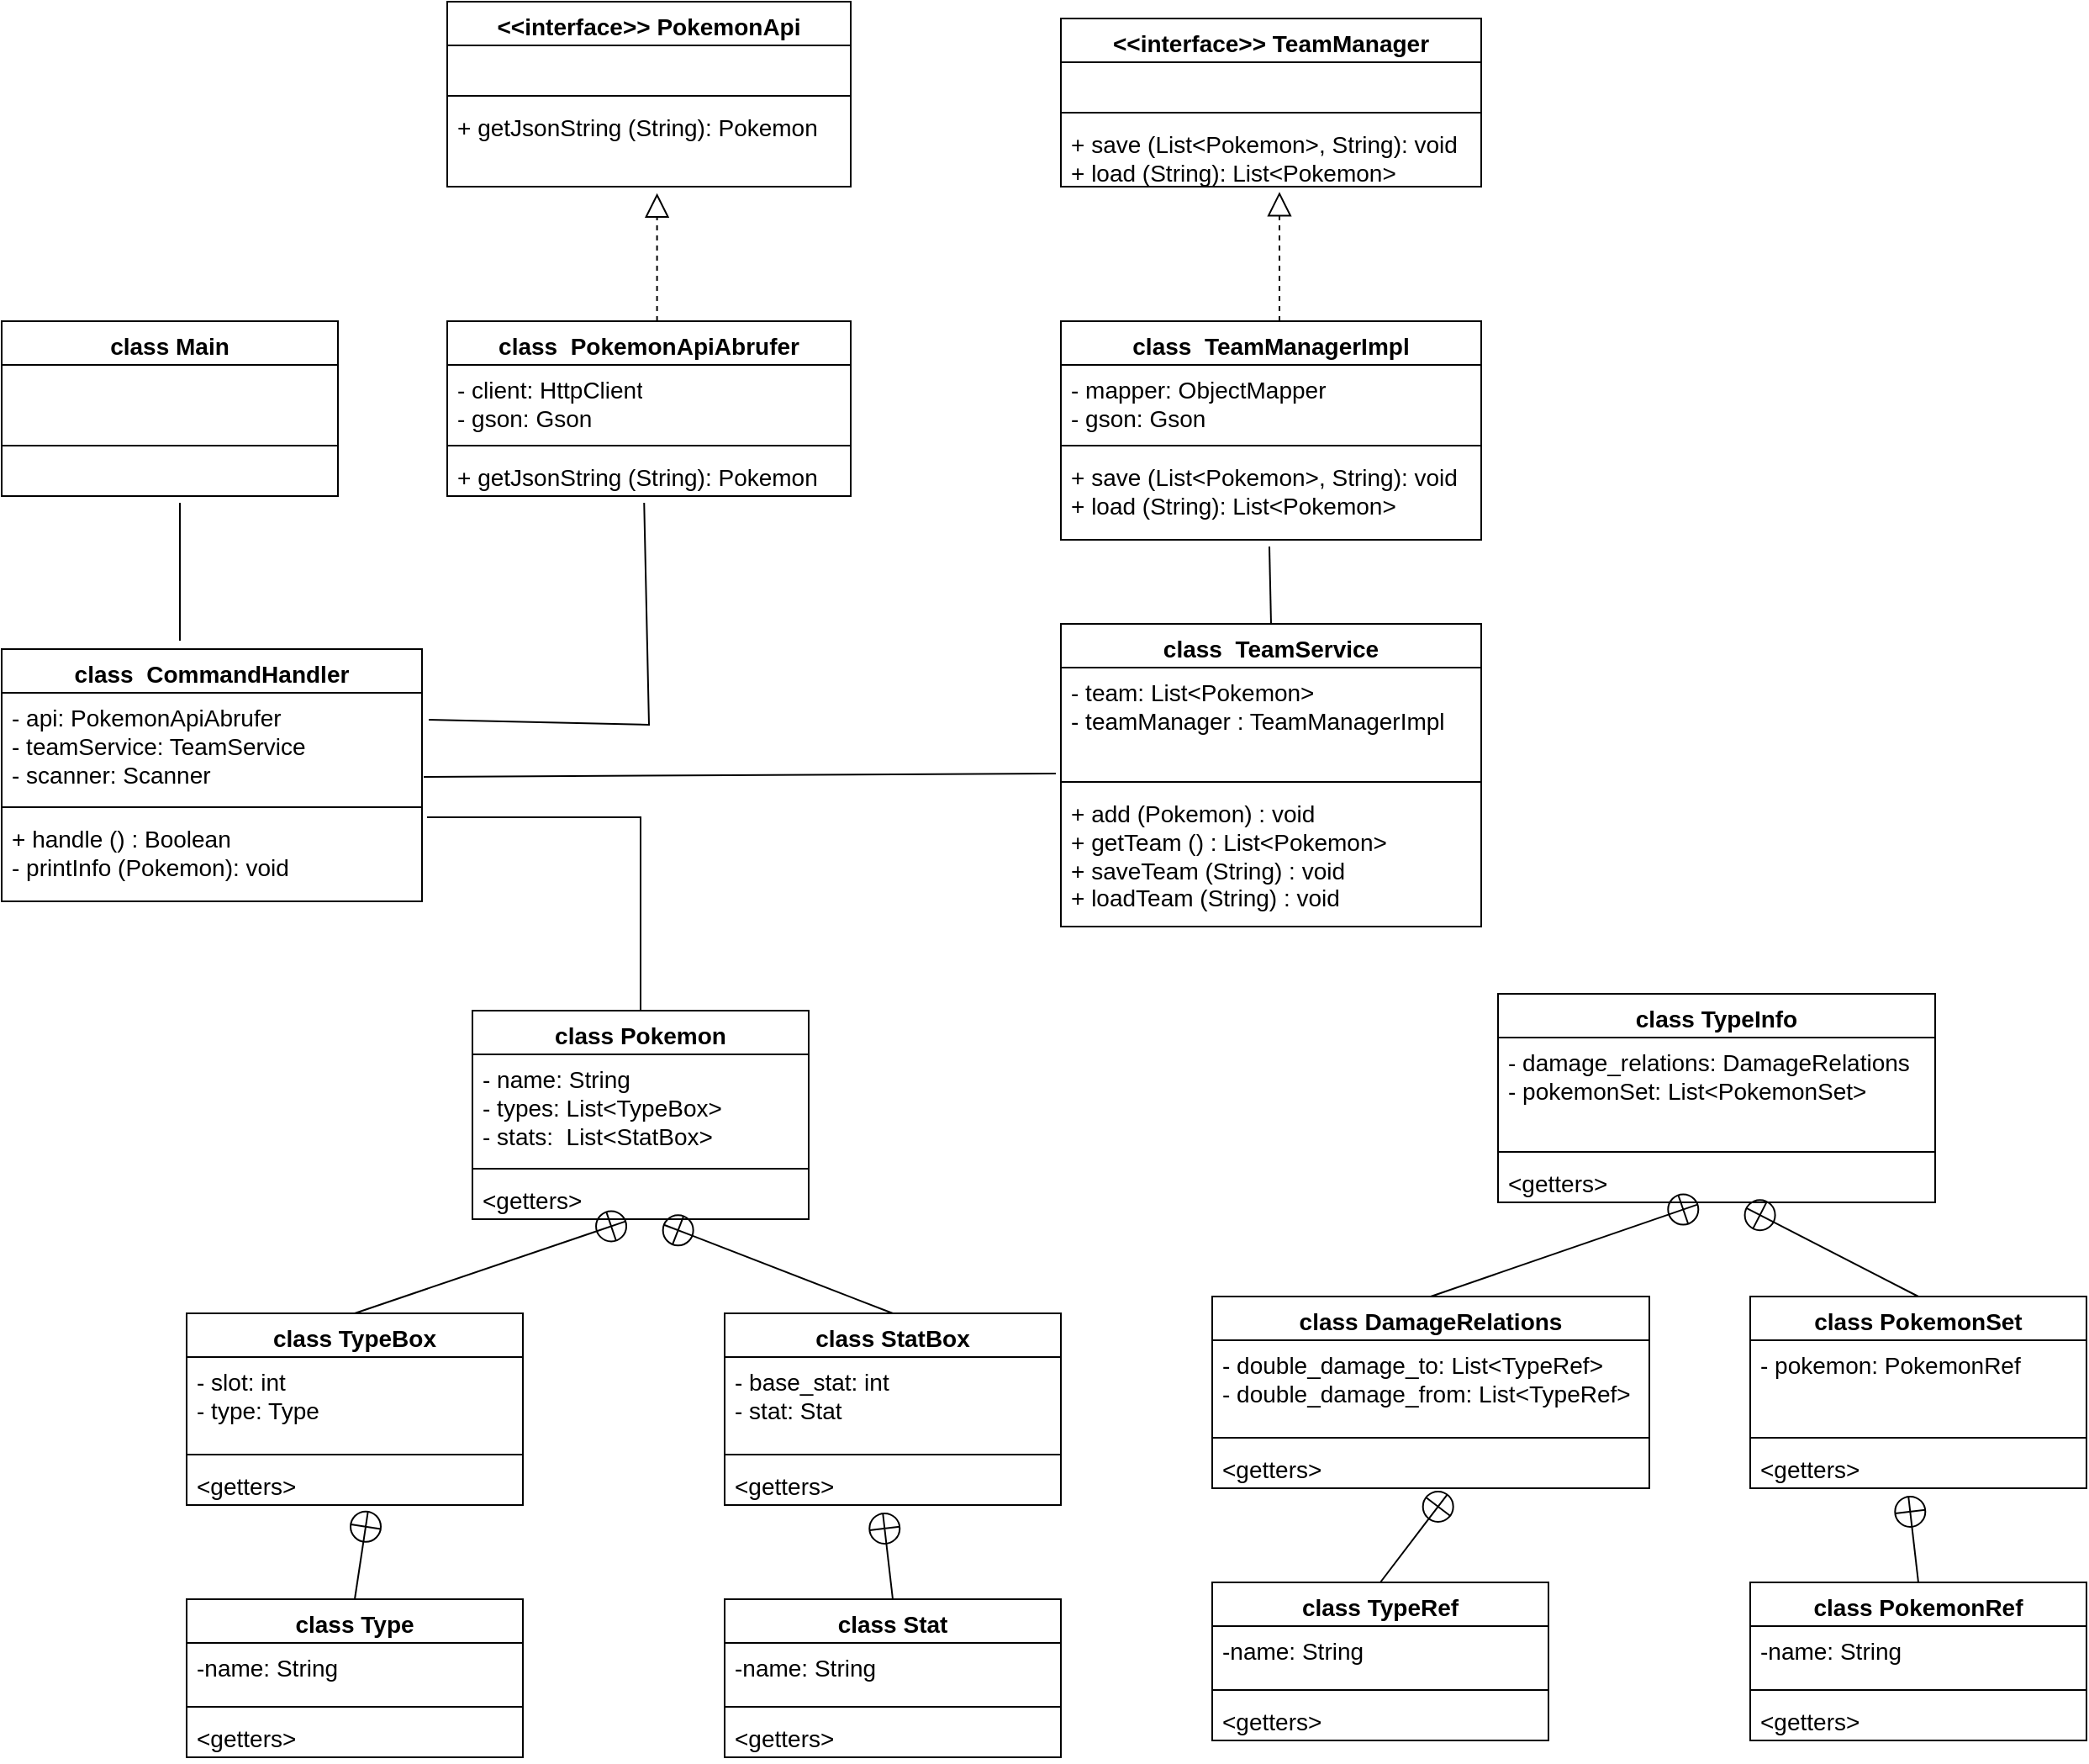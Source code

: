 <mxfile version="27.0.6">
  <diagram name="Seite-1" id="JBDNN14yZHlDi9cgjCYG">
    <mxGraphModel dx="1426" dy="863" grid="1" gridSize="10" guides="1" tooltips="1" connect="1" arrows="1" fold="1" page="1" pageScale="1" pageWidth="1169" pageHeight="827" math="0" shadow="0">
      <root>
        <mxCell id="0" />
        <mxCell id="1" parent="0" />
        <mxCell id="DUQQMZTj3ee7KA1zqvh8-1" value="class&amp;nbsp; PokemonApiAbrufer" style="swimlane;fontStyle=1;align=center;verticalAlign=top;childLayout=stackLayout;horizontal=1;startSize=26;horizontalStack=0;resizeParent=1;resizeParentMax=0;resizeLast=0;collapsible=1;marginBottom=0;whiteSpace=wrap;html=1;fontSize=14;" parent="1" vertex="1">
          <mxGeometry x="285" y="210" width="240" height="104" as="geometry" />
        </mxCell>
        <mxCell id="DUQQMZTj3ee7KA1zqvh8-2" value="- client: HttpClient&lt;div&gt;- gson: Gson&lt;/div&gt;" style="text;strokeColor=none;fillColor=none;align=left;verticalAlign=top;spacingLeft=4;spacingRight=4;overflow=hidden;rotatable=0;points=[[0,0.5],[1,0.5]];portConstraint=eastwest;whiteSpace=wrap;html=1;fontSize=14;" parent="DUQQMZTj3ee7KA1zqvh8-1" vertex="1">
          <mxGeometry y="26" width="240" height="44" as="geometry" />
        </mxCell>
        <mxCell id="DUQQMZTj3ee7KA1zqvh8-3" value="" style="line;strokeWidth=1;fillColor=none;align=left;verticalAlign=middle;spacingTop=-1;spacingLeft=3;spacingRight=3;rotatable=0;labelPosition=right;points=[];portConstraint=eastwest;strokeColor=inherit;fontSize=14;" parent="DUQQMZTj3ee7KA1zqvh8-1" vertex="1">
          <mxGeometry y="70" width="240" height="8" as="geometry" />
        </mxCell>
        <mxCell id="DUQQMZTj3ee7KA1zqvh8-4" value="+ getJsonString (String): Pokemon" style="text;strokeColor=none;fillColor=none;align=left;verticalAlign=top;spacingLeft=4;spacingRight=4;overflow=hidden;rotatable=0;points=[[0,0.5],[1,0.5]];portConstraint=eastwest;whiteSpace=wrap;html=1;fontSize=14;" parent="DUQQMZTj3ee7KA1zqvh8-1" vertex="1">
          <mxGeometry y="78" width="240" height="26" as="geometry" />
        </mxCell>
        <mxCell id="DUQQMZTj3ee7KA1zqvh8-11" value="&amp;lt;&amp;lt;interface&amp;gt;&amp;gt;&amp;nbsp;&lt;span style=&quot;color: light-dark(rgb(0, 0, 0), rgb(255, 255, 255)); background-color: transparent;&quot;&gt;PokemonApi&lt;/span&gt;" style="swimlane;fontStyle=1;align=center;verticalAlign=top;childLayout=stackLayout;horizontal=1;startSize=26;horizontalStack=0;resizeParent=1;resizeParentMax=0;resizeLast=0;collapsible=1;marginBottom=0;whiteSpace=wrap;html=1;fontSize=14;" parent="1" vertex="1">
          <mxGeometry x="285" y="20" width="240" height="110" as="geometry" />
        </mxCell>
        <mxCell id="DUQQMZTj3ee7KA1zqvh8-12" value="&amp;nbsp;" style="text;strokeColor=none;fillColor=none;align=left;verticalAlign=top;spacingLeft=4;spacingRight=4;overflow=hidden;rotatable=0;points=[[0,0.5],[1,0.5]];portConstraint=eastwest;whiteSpace=wrap;html=1;fontSize=14;" parent="DUQQMZTj3ee7KA1zqvh8-11" vertex="1">
          <mxGeometry y="26" width="240" height="26" as="geometry" />
        </mxCell>
        <mxCell id="DUQQMZTj3ee7KA1zqvh8-13" value="" style="line;strokeWidth=1;fillColor=none;align=left;verticalAlign=middle;spacingTop=-1;spacingLeft=3;spacingRight=3;rotatable=0;labelPosition=right;points=[];portConstraint=eastwest;strokeColor=inherit;fontSize=14;" parent="DUQQMZTj3ee7KA1zqvh8-11" vertex="1">
          <mxGeometry y="52" width="240" height="8" as="geometry" />
        </mxCell>
        <mxCell id="DUQQMZTj3ee7KA1zqvh8-14" value="+ getJsonString (String): Pokemon" style="text;strokeColor=none;fillColor=none;align=left;verticalAlign=top;spacingLeft=4;spacingRight=4;overflow=hidden;rotatable=0;points=[[0,0.5],[1,0.5]];portConstraint=eastwest;whiteSpace=wrap;html=1;fontSize=14;" parent="DUQQMZTj3ee7KA1zqvh8-11" vertex="1">
          <mxGeometry y="60" width="240" height="50" as="geometry" />
        </mxCell>
        <mxCell id="DUQQMZTj3ee7KA1zqvh8-15" value="" style="endArrow=block;dashed=1;endFill=0;endSize=12;html=1;rounded=0;entryX=0.52;entryY=1.077;entryDx=0;entryDy=0;entryPerimeter=0;exitX=0.52;exitY=0;exitDx=0;exitDy=0;exitPerimeter=0;fontSize=14;" parent="1" source="DUQQMZTj3ee7KA1zqvh8-1" target="DUQQMZTj3ee7KA1zqvh8-14" edge="1">
          <mxGeometry width="160" relative="1" as="geometry">
            <mxPoint x="395" y="160" as="sourcePoint" />
            <mxPoint x="555" y="160" as="targetPoint" />
          </mxGeometry>
        </mxCell>
        <mxCell id="DUQQMZTj3ee7KA1zqvh8-16" value="class Main" style="swimlane;fontStyle=1;align=center;verticalAlign=top;childLayout=stackLayout;horizontal=1;startSize=26;horizontalStack=0;resizeParent=1;resizeParentMax=0;resizeLast=0;collapsible=1;marginBottom=0;whiteSpace=wrap;html=1;fontSize=14;" parent="1" vertex="1">
          <mxGeometry x="20" y="210" width="200" height="104" as="geometry" />
        </mxCell>
        <mxCell id="DUQQMZTj3ee7KA1zqvh8-17" value="&amp;nbsp;" style="text;strokeColor=none;fillColor=none;align=left;verticalAlign=top;spacingLeft=4;spacingRight=4;overflow=hidden;rotatable=0;points=[[0,0.5],[1,0.5]];portConstraint=eastwest;whiteSpace=wrap;html=1;fontSize=14;" parent="DUQQMZTj3ee7KA1zqvh8-16" vertex="1">
          <mxGeometry y="26" width="200" height="44" as="geometry" />
        </mxCell>
        <mxCell id="DUQQMZTj3ee7KA1zqvh8-18" value="" style="line;strokeWidth=1;fillColor=none;align=left;verticalAlign=middle;spacingTop=-1;spacingLeft=3;spacingRight=3;rotatable=0;labelPosition=right;points=[];portConstraint=eastwest;strokeColor=inherit;fontSize=14;" parent="DUQQMZTj3ee7KA1zqvh8-16" vertex="1">
          <mxGeometry y="70" width="200" height="8" as="geometry" />
        </mxCell>
        <mxCell id="DUQQMZTj3ee7KA1zqvh8-19" value="&amp;nbsp;" style="text;strokeColor=none;fillColor=none;align=left;verticalAlign=top;spacingLeft=4;spacingRight=4;overflow=hidden;rotatable=0;points=[[0,0.5],[1,0.5]];portConstraint=eastwest;whiteSpace=wrap;html=1;fontSize=14;" parent="DUQQMZTj3ee7KA1zqvh8-16" vertex="1">
          <mxGeometry y="78" width="200" height="26" as="geometry" />
        </mxCell>
        <mxCell id="DUQQMZTj3ee7KA1zqvh8-20" value="class&amp;nbsp; TeamManagerImpl" style="swimlane;fontStyle=1;align=center;verticalAlign=top;childLayout=stackLayout;horizontal=1;startSize=26;horizontalStack=0;resizeParent=1;resizeParentMax=0;resizeLast=0;collapsible=1;marginBottom=0;whiteSpace=wrap;html=1;fontSize=14;" parent="1" vertex="1">
          <mxGeometry x="650" y="210" width="250" height="130" as="geometry" />
        </mxCell>
        <mxCell id="DUQQMZTj3ee7KA1zqvh8-21" value="- mapper: ObjectMapper&lt;div&gt;- gson: Gson&lt;/div&gt;" style="text;strokeColor=none;fillColor=none;align=left;verticalAlign=top;spacingLeft=4;spacingRight=4;overflow=hidden;rotatable=0;points=[[0,0.5],[1,0.5]];portConstraint=eastwest;whiteSpace=wrap;html=1;fontSize=14;" parent="DUQQMZTj3ee7KA1zqvh8-20" vertex="1">
          <mxGeometry y="26" width="250" height="44" as="geometry" />
        </mxCell>
        <mxCell id="DUQQMZTj3ee7KA1zqvh8-22" value="" style="line;strokeWidth=1;fillColor=none;align=left;verticalAlign=middle;spacingTop=-1;spacingLeft=3;spacingRight=3;rotatable=0;labelPosition=right;points=[];portConstraint=eastwest;strokeColor=inherit;fontSize=14;" parent="DUQQMZTj3ee7KA1zqvh8-20" vertex="1">
          <mxGeometry y="70" width="250" height="8" as="geometry" />
        </mxCell>
        <mxCell id="DUQQMZTj3ee7KA1zqvh8-23" value="+ save (List&amp;lt;Pokemon&amp;gt;, String): void&lt;div&gt;+ load (String): List&amp;lt;Pokemon&amp;gt;&lt;/div&gt;" style="text;strokeColor=none;fillColor=none;align=left;verticalAlign=top;spacingLeft=4;spacingRight=4;overflow=hidden;rotatable=0;points=[[0,0.5],[1,0.5]];portConstraint=eastwest;whiteSpace=wrap;html=1;fontSize=14;" parent="DUQQMZTj3ee7KA1zqvh8-20" vertex="1">
          <mxGeometry y="78" width="250" height="52" as="geometry" />
        </mxCell>
        <mxCell id="DUQQMZTj3ee7KA1zqvh8-24" value="&amp;lt;&amp;lt;interface&amp;gt;&amp;gt;&amp;nbsp;&lt;span style=&quot;color: light-dark(rgb(0, 0, 0), rgb(255, 255, 255)); background-color: transparent;&quot;&gt;TeamManager&lt;/span&gt;" style="swimlane;fontStyle=1;align=center;verticalAlign=top;childLayout=stackLayout;horizontal=1;startSize=26;horizontalStack=0;resizeParent=1;resizeParentMax=0;resizeLast=0;collapsible=1;marginBottom=0;whiteSpace=wrap;html=1;fontSize=14;" parent="1" vertex="1">
          <mxGeometry x="650" y="30" width="250" height="100" as="geometry" />
        </mxCell>
        <mxCell id="DUQQMZTj3ee7KA1zqvh8-25" value="&amp;nbsp;" style="text;strokeColor=none;fillColor=none;align=left;verticalAlign=top;spacingLeft=4;spacingRight=4;overflow=hidden;rotatable=0;points=[[0,0.5],[1,0.5]];portConstraint=eastwest;whiteSpace=wrap;html=1;fontSize=14;" parent="DUQQMZTj3ee7KA1zqvh8-24" vertex="1">
          <mxGeometry y="26" width="250" height="26" as="geometry" />
        </mxCell>
        <mxCell id="DUQQMZTj3ee7KA1zqvh8-26" value="" style="line;strokeWidth=1;fillColor=none;align=left;verticalAlign=middle;spacingTop=-1;spacingLeft=3;spacingRight=3;rotatable=0;labelPosition=right;points=[];portConstraint=eastwest;strokeColor=inherit;fontSize=14;" parent="DUQQMZTj3ee7KA1zqvh8-24" vertex="1">
          <mxGeometry y="52" width="250" height="8" as="geometry" />
        </mxCell>
        <mxCell id="DUQQMZTj3ee7KA1zqvh8-27" value="+ save (List&amp;lt;Pokemon&amp;gt;, String): void&lt;div&gt;+ load (String): List&amp;lt;Pokemon&amp;gt;&lt;/div&gt;" style="text;strokeColor=none;fillColor=none;align=left;verticalAlign=top;spacingLeft=4;spacingRight=4;overflow=hidden;rotatable=0;points=[[0,0.5],[1,0.5]];portConstraint=eastwest;whiteSpace=wrap;html=1;fontSize=14;" parent="DUQQMZTj3ee7KA1zqvh8-24" vertex="1">
          <mxGeometry y="60" width="250" height="40" as="geometry" />
        </mxCell>
        <mxCell id="DUQQMZTj3ee7KA1zqvh8-28" value="" style="endArrow=block;dashed=1;endFill=0;endSize=12;html=1;rounded=0;entryX=0.52;entryY=1.077;entryDx=0;entryDy=0;entryPerimeter=0;exitX=0.52;exitY=0;exitDx=0;exitDy=0;exitPerimeter=0;fontSize=14;" parent="1" source="DUQQMZTj3ee7KA1zqvh8-20" target="DUQQMZTj3ee7KA1zqvh8-27" edge="1">
          <mxGeometry width="160" relative="1" as="geometry">
            <mxPoint x="760" y="210" as="sourcePoint" />
            <mxPoint x="920" y="210" as="targetPoint" />
          </mxGeometry>
        </mxCell>
        <mxCell id="DUQQMZTj3ee7KA1zqvh8-29" value="class Pokemon" style="swimlane;fontStyle=1;align=center;verticalAlign=top;childLayout=stackLayout;horizontal=1;startSize=26;horizontalStack=0;resizeParent=1;resizeParentMax=0;resizeLast=0;collapsible=1;marginBottom=0;whiteSpace=wrap;html=1;fontSize=14;" parent="1" vertex="1">
          <mxGeometry x="300" y="620" width="200" height="124" as="geometry" />
        </mxCell>
        <mxCell id="DUQQMZTj3ee7KA1zqvh8-30" value="- name: String&lt;div&gt;- types: List&amp;lt;TypeBox&amp;gt;&lt;/div&gt;&lt;div&gt;- stats:&amp;nbsp; List&amp;lt;StatBox&amp;gt;&lt;/div&gt;" style="text;strokeColor=none;fillColor=none;align=left;verticalAlign=top;spacingLeft=4;spacingRight=4;overflow=hidden;rotatable=0;points=[[0,0.5],[1,0.5]];portConstraint=eastwest;whiteSpace=wrap;html=1;fontSize=14;" parent="DUQQMZTj3ee7KA1zqvh8-29" vertex="1">
          <mxGeometry y="26" width="200" height="64" as="geometry" />
        </mxCell>
        <mxCell id="DUQQMZTj3ee7KA1zqvh8-31" value="" style="line;strokeWidth=1;fillColor=none;align=left;verticalAlign=middle;spacingTop=-1;spacingLeft=3;spacingRight=3;rotatable=0;labelPosition=right;points=[];portConstraint=eastwest;strokeColor=inherit;fontSize=14;" parent="DUQQMZTj3ee7KA1zqvh8-29" vertex="1">
          <mxGeometry y="90" width="200" height="8" as="geometry" />
        </mxCell>
        <mxCell id="DUQQMZTj3ee7KA1zqvh8-32" value="&amp;lt;getters&amp;gt;" style="text;strokeColor=none;fillColor=none;align=left;verticalAlign=top;spacingLeft=4;spacingRight=4;overflow=hidden;rotatable=0;points=[[0,0.5],[1,0.5]];portConstraint=eastwest;whiteSpace=wrap;html=1;fontSize=14;" parent="DUQQMZTj3ee7KA1zqvh8-29" vertex="1">
          <mxGeometry y="98" width="200" height="26" as="geometry" />
        </mxCell>
        <mxCell id="DUQQMZTj3ee7KA1zqvh8-33" value="class TypeBox" style="swimlane;fontStyle=1;align=center;verticalAlign=top;childLayout=stackLayout;horizontal=1;startSize=26;horizontalStack=0;resizeParent=1;resizeParentMax=0;resizeLast=0;collapsible=1;marginBottom=0;whiteSpace=wrap;html=1;fontSize=14;" parent="1" vertex="1">
          <mxGeometry x="130" y="800" width="200" height="114" as="geometry" />
        </mxCell>
        <mxCell id="DUQQMZTj3ee7KA1zqvh8-34" value="- slot: int&lt;div&gt;&lt;div&gt;- type: Type&lt;/div&gt;&lt;div&gt;&lt;br&gt;&lt;/div&gt;&lt;/div&gt;" style="text;strokeColor=none;fillColor=none;align=left;verticalAlign=top;spacingLeft=4;spacingRight=4;overflow=hidden;rotatable=0;points=[[0,0.5],[1,0.5]];portConstraint=eastwest;whiteSpace=wrap;html=1;fontSize=14;" parent="DUQQMZTj3ee7KA1zqvh8-33" vertex="1">
          <mxGeometry y="26" width="200" height="54" as="geometry" />
        </mxCell>
        <mxCell id="DUQQMZTj3ee7KA1zqvh8-35" value="" style="line;strokeWidth=1;fillColor=none;align=left;verticalAlign=middle;spacingTop=-1;spacingLeft=3;spacingRight=3;rotatable=0;labelPosition=right;points=[];portConstraint=eastwest;strokeColor=inherit;fontSize=14;" parent="DUQQMZTj3ee7KA1zqvh8-33" vertex="1">
          <mxGeometry y="80" width="200" height="8" as="geometry" />
        </mxCell>
        <mxCell id="DUQQMZTj3ee7KA1zqvh8-36" value="&amp;lt;getters&amp;gt;" style="text;strokeColor=none;fillColor=none;align=left;verticalAlign=top;spacingLeft=4;spacingRight=4;overflow=hidden;rotatable=0;points=[[0,0.5],[1,0.5]];portConstraint=eastwest;whiteSpace=wrap;html=1;fontSize=14;" parent="DUQQMZTj3ee7KA1zqvh8-33" vertex="1">
          <mxGeometry y="88" width="200" height="26" as="geometry" />
        </mxCell>
        <mxCell id="DUQQMZTj3ee7KA1zqvh8-40" value="" style="endArrow=circlePlus;startArrow=none;endFill=0;startFill=0;endSize=8;html=1;labelBackgroundColor=none;rounded=0;exitX=0.5;exitY=0;exitDx=0;exitDy=0;entryX=0.46;entryY=1.038;entryDx=0;entryDy=0;entryPerimeter=0;" parent="1" source="DUQQMZTj3ee7KA1zqvh8-33" target="DUQQMZTj3ee7KA1zqvh8-32" edge="1">
          <mxGeometry width="160" relative="1" as="geometry">
            <mxPoint x="455" y="782" as="sourcePoint" />
            <mxPoint x="445" y="788" as="targetPoint" />
          </mxGeometry>
        </mxCell>
        <mxCell id="DUQQMZTj3ee7KA1zqvh8-41" value="class Type" style="swimlane;fontStyle=1;align=center;verticalAlign=top;childLayout=stackLayout;horizontal=1;startSize=26;horizontalStack=0;resizeParent=1;resizeParentMax=0;resizeLast=0;collapsible=1;marginBottom=0;whiteSpace=wrap;html=1;fontSize=14;" parent="1" vertex="1">
          <mxGeometry x="130" y="970" width="200" height="94" as="geometry" />
        </mxCell>
        <mxCell id="DUQQMZTj3ee7KA1zqvh8-42" value="&lt;div&gt;&lt;div&gt;-name: String&lt;/div&gt;&lt;/div&gt;" style="text;strokeColor=none;fillColor=none;align=left;verticalAlign=top;spacingLeft=4;spacingRight=4;overflow=hidden;rotatable=0;points=[[0,0.5],[1,0.5]];portConstraint=eastwest;whiteSpace=wrap;html=1;fontSize=14;" parent="DUQQMZTj3ee7KA1zqvh8-41" vertex="1">
          <mxGeometry y="26" width="200" height="34" as="geometry" />
        </mxCell>
        <mxCell id="DUQQMZTj3ee7KA1zqvh8-43" value="" style="line;strokeWidth=1;fillColor=none;align=left;verticalAlign=middle;spacingTop=-1;spacingLeft=3;spacingRight=3;rotatable=0;labelPosition=right;points=[];portConstraint=eastwest;strokeColor=inherit;fontSize=14;" parent="DUQQMZTj3ee7KA1zqvh8-41" vertex="1">
          <mxGeometry y="60" width="200" height="8" as="geometry" />
        </mxCell>
        <mxCell id="DUQQMZTj3ee7KA1zqvh8-44" value="&amp;lt;getters&amp;gt;" style="text;strokeColor=none;fillColor=none;align=left;verticalAlign=top;spacingLeft=4;spacingRight=4;overflow=hidden;rotatable=0;points=[[0,0.5],[1,0.5]];portConstraint=eastwest;whiteSpace=wrap;html=1;fontSize=14;" parent="DUQQMZTj3ee7KA1zqvh8-41" vertex="1">
          <mxGeometry y="68" width="200" height="26" as="geometry" />
        </mxCell>
        <mxCell id="DUQQMZTj3ee7KA1zqvh8-45" value="" style="endArrow=circlePlus;startArrow=none;endFill=0;startFill=0;endSize=8;html=1;labelBackgroundColor=none;rounded=0;exitX=0.5;exitY=0;exitDx=0;exitDy=0;entryX=0.54;entryY=1.115;entryDx=0;entryDy=0;entryPerimeter=0;" parent="1" source="DUQQMZTj3ee7KA1zqvh8-41" target="DUQQMZTj3ee7KA1zqvh8-36" edge="1">
          <mxGeometry width="160" relative="1" as="geometry">
            <mxPoint x="425" y="891" as="sourcePoint" />
            <mxPoint x="507" y="848" as="targetPoint" />
          </mxGeometry>
        </mxCell>
        <mxCell id="DUQQMZTj3ee7KA1zqvh8-46" value="class StatBox" style="swimlane;fontStyle=1;align=center;verticalAlign=top;childLayout=stackLayout;horizontal=1;startSize=26;horizontalStack=0;resizeParent=1;resizeParentMax=0;resizeLast=0;collapsible=1;marginBottom=0;whiteSpace=wrap;html=1;fontSize=14;" parent="1" vertex="1">
          <mxGeometry x="450" y="800" width="200" height="114" as="geometry" />
        </mxCell>
        <mxCell id="DUQQMZTj3ee7KA1zqvh8-47" value="- base_stat: int&lt;div&gt;&lt;div&gt;- stat: Stat&lt;/div&gt;&lt;div&gt;&lt;br&gt;&lt;/div&gt;&lt;/div&gt;" style="text;strokeColor=none;fillColor=none;align=left;verticalAlign=top;spacingLeft=4;spacingRight=4;overflow=hidden;rotatable=0;points=[[0,0.5],[1,0.5]];portConstraint=eastwest;whiteSpace=wrap;html=1;fontSize=14;" parent="DUQQMZTj3ee7KA1zqvh8-46" vertex="1">
          <mxGeometry y="26" width="200" height="54" as="geometry" />
        </mxCell>
        <mxCell id="DUQQMZTj3ee7KA1zqvh8-48" value="" style="line;strokeWidth=1;fillColor=none;align=left;verticalAlign=middle;spacingTop=-1;spacingLeft=3;spacingRight=3;rotatable=0;labelPosition=right;points=[];portConstraint=eastwest;strokeColor=inherit;fontSize=14;" parent="DUQQMZTj3ee7KA1zqvh8-46" vertex="1">
          <mxGeometry y="80" width="200" height="8" as="geometry" />
        </mxCell>
        <mxCell id="DUQQMZTj3ee7KA1zqvh8-49" value="&amp;lt;getters&amp;gt;" style="text;strokeColor=none;fillColor=none;align=left;verticalAlign=top;spacingLeft=4;spacingRight=4;overflow=hidden;rotatable=0;points=[[0,0.5],[1,0.5]];portConstraint=eastwest;whiteSpace=wrap;html=1;fontSize=14;" parent="DUQQMZTj3ee7KA1zqvh8-46" vertex="1">
          <mxGeometry y="88" width="200" height="26" as="geometry" />
        </mxCell>
        <mxCell id="DUQQMZTj3ee7KA1zqvh8-50" value="class Stat" style="swimlane;fontStyle=1;align=center;verticalAlign=top;childLayout=stackLayout;horizontal=1;startSize=26;horizontalStack=0;resizeParent=1;resizeParentMax=0;resizeLast=0;collapsible=1;marginBottom=0;whiteSpace=wrap;html=1;fontSize=14;" parent="1" vertex="1">
          <mxGeometry x="450" y="970" width="200" height="94" as="geometry" />
        </mxCell>
        <mxCell id="DUQQMZTj3ee7KA1zqvh8-51" value="&lt;div&gt;&lt;div&gt;-name: String&lt;/div&gt;&lt;/div&gt;" style="text;strokeColor=none;fillColor=none;align=left;verticalAlign=top;spacingLeft=4;spacingRight=4;overflow=hidden;rotatable=0;points=[[0,0.5],[1,0.5]];portConstraint=eastwest;whiteSpace=wrap;html=1;fontSize=14;" parent="DUQQMZTj3ee7KA1zqvh8-50" vertex="1">
          <mxGeometry y="26" width="200" height="34" as="geometry" />
        </mxCell>
        <mxCell id="DUQQMZTj3ee7KA1zqvh8-52" value="" style="line;strokeWidth=1;fillColor=none;align=left;verticalAlign=middle;spacingTop=-1;spacingLeft=3;spacingRight=3;rotatable=0;labelPosition=right;points=[];portConstraint=eastwest;strokeColor=inherit;fontSize=14;" parent="DUQQMZTj3ee7KA1zqvh8-50" vertex="1">
          <mxGeometry y="60" width="200" height="8" as="geometry" />
        </mxCell>
        <mxCell id="DUQQMZTj3ee7KA1zqvh8-53" value="&amp;lt;getters&amp;gt;" style="text;strokeColor=none;fillColor=none;align=left;verticalAlign=top;spacingLeft=4;spacingRight=4;overflow=hidden;rotatable=0;points=[[0,0.5],[1,0.5]];portConstraint=eastwest;whiteSpace=wrap;html=1;fontSize=14;" parent="DUQQMZTj3ee7KA1zqvh8-50" vertex="1">
          <mxGeometry y="68" width="200" height="26" as="geometry" />
        </mxCell>
        <mxCell id="DUQQMZTj3ee7KA1zqvh8-54" value="" style="endArrow=circlePlus;startArrow=none;endFill=0;startFill=0;endSize=8;html=1;labelBackgroundColor=none;rounded=0;exitX=0.5;exitY=0;exitDx=0;exitDy=0;entryX=0.47;entryY=1.154;entryDx=0;entryDy=0;entryPerimeter=0;" parent="1" source="DUQQMZTj3ee7KA1zqvh8-50" target="DUQQMZTj3ee7KA1zqvh8-49" edge="1">
          <mxGeometry width="160" relative="1" as="geometry">
            <mxPoint x="725" y="891" as="sourcePoint" />
            <mxPoint x="807" y="848" as="targetPoint" />
          </mxGeometry>
        </mxCell>
        <mxCell id="DUQQMZTj3ee7KA1zqvh8-55" value="" style="endArrow=circlePlus;startArrow=none;endFill=0;startFill=0;endSize=8;html=1;labelBackgroundColor=none;rounded=0;entryX=0.565;entryY=1.115;entryDx=0;entryDy=0;entryPerimeter=0;exitX=0.5;exitY=0;exitDx=0;exitDy=0;" parent="1" source="DUQQMZTj3ee7KA1zqvh8-46" target="DUQQMZTj3ee7KA1zqvh8-32" edge="1">
          <mxGeometry width="160" relative="1" as="geometry">
            <mxPoint x="485" y="808" as="sourcePoint" />
            <mxPoint x="577" y="758" as="targetPoint" />
          </mxGeometry>
        </mxCell>
        <mxCell id="DUQQMZTj3ee7KA1zqvh8-56" value="class&amp;nbsp; CommandHandler" style="swimlane;fontStyle=1;align=center;verticalAlign=top;childLayout=stackLayout;horizontal=1;startSize=26;horizontalStack=0;resizeParent=1;resizeParentMax=0;resizeLast=0;collapsible=1;marginBottom=0;whiteSpace=wrap;html=1;fontSize=14;" parent="1" vertex="1">
          <mxGeometry x="20" y="405" width="250" height="150" as="geometry" />
        </mxCell>
        <mxCell id="DUQQMZTj3ee7KA1zqvh8-57" value="- api: PokemonApiAbrufer&lt;div&gt;- teamService: TeamService&lt;/div&gt;&lt;div&gt;- scanner: Scanner&lt;/div&gt;" style="text;strokeColor=none;fillColor=none;align=left;verticalAlign=top;spacingLeft=4;spacingRight=4;overflow=hidden;rotatable=0;points=[[0,0.5],[1,0.5]];portConstraint=eastwest;whiteSpace=wrap;html=1;fontSize=14;" parent="DUQQMZTj3ee7KA1zqvh8-56" vertex="1">
          <mxGeometry y="26" width="250" height="64" as="geometry" />
        </mxCell>
        <mxCell id="DUQQMZTj3ee7KA1zqvh8-58" value="" style="line;strokeWidth=1;fillColor=none;align=left;verticalAlign=middle;spacingTop=-1;spacingLeft=3;spacingRight=3;rotatable=0;labelPosition=right;points=[];portConstraint=eastwest;strokeColor=inherit;fontSize=14;" parent="DUQQMZTj3ee7KA1zqvh8-56" vertex="1">
          <mxGeometry y="90" width="250" height="8" as="geometry" />
        </mxCell>
        <mxCell id="DUQQMZTj3ee7KA1zqvh8-59" value="+ handle () : Boolean&lt;div&gt;- printInfo (Pokemon): void&lt;/div&gt;" style="text;strokeColor=none;fillColor=none;align=left;verticalAlign=top;spacingLeft=4;spacingRight=4;overflow=hidden;rotatable=0;points=[[0,0.5],[1,0.5]];portConstraint=eastwest;whiteSpace=wrap;html=1;fontSize=14;" parent="DUQQMZTj3ee7KA1zqvh8-56" vertex="1">
          <mxGeometry y="98" width="250" height="52" as="geometry" />
        </mxCell>
        <mxCell id="DUQQMZTj3ee7KA1zqvh8-60" value="class&amp;nbsp; TeamService" style="swimlane;fontStyle=1;align=center;verticalAlign=top;childLayout=stackLayout;horizontal=1;startSize=26;horizontalStack=0;resizeParent=1;resizeParentMax=0;resizeLast=0;collapsible=1;marginBottom=0;whiteSpace=wrap;html=1;fontSize=14;" parent="1" vertex="1">
          <mxGeometry x="650" y="390" width="250" height="180" as="geometry" />
        </mxCell>
        <mxCell id="DUQQMZTj3ee7KA1zqvh8-61" value="- team: List&amp;lt;Pokemon&amp;gt;&lt;div&gt;- teamManager : TeamManagerImpl&lt;/div&gt;" style="text;strokeColor=none;fillColor=none;align=left;verticalAlign=top;spacingLeft=4;spacingRight=4;overflow=hidden;rotatable=0;points=[[0,0.5],[1,0.5]];portConstraint=eastwest;whiteSpace=wrap;html=1;fontSize=14;" parent="DUQQMZTj3ee7KA1zqvh8-60" vertex="1">
          <mxGeometry y="26" width="250" height="64" as="geometry" />
        </mxCell>
        <mxCell id="DUQQMZTj3ee7KA1zqvh8-62" value="" style="line;strokeWidth=1;fillColor=none;align=left;verticalAlign=middle;spacingTop=-1;spacingLeft=3;spacingRight=3;rotatable=0;labelPosition=right;points=[];portConstraint=eastwest;strokeColor=inherit;fontSize=14;" parent="DUQQMZTj3ee7KA1zqvh8-60" vertex="1">
          <mxGeometry y="90" width="250" height="8" as="geometry" />
        </mxCell>
        <mxCell id="DUQQMZTj3ee7KA1zqvh8-63" value="+ add (Pokemon) : void&lt;div&gt;+ getTeam () : List&amp;lt;Pokemon&amp;gt;&lt;/div&gt;&lt;div&gt;+ saveTeam (String) : void&lt;/div&gt;&lt;div&gt;+ loadTeam (String) : void&lt;/div&gt;" style="text;strokeColor=none;fillColor=none;align=left;verticalAlign=top;spacingLeft=4;spacingRight=4;overflow=hidden;rotatable=0;points=[[0,0.5],[1,0.5]];portConstraint=eastwest;whiteSpace=wrap;html=1;fontSize=14;" parent="DUQQMZTj3ee7KA1zqvh8-60" vertex="1">
          <mxGeometry y="98" width="250" height="82" as="geometry" />
        </mxCell>
        <mxCell id="DUQQMZTj3ee7KA1zqvh8-64" value="" style="endArrow=none;html=1;rounded=0;exitX=1.016;exitY=0.25;exitDx=0;exitDy=0;entryX=0.488;entryY=1.154;entryDx=0;entryDy=0;entryPerimeter=0;exitPerimeter=0;" parent="1" source="DUQQMZTj3ee7KA1zqvh8-57" target="DUQQMZTj3ee7KA1zqvh8-4" edge="1">
          <mxGeometry width="50" height="50" relative="1" as="geometry">
            <mxPoint x="630" y="370" as="sourcePoint" />
            <mxPoint x="680" y="320" as="targetPoint" />
            <Array as="points">
              <mxPoint x="405" y="450" />
            </Array>
          </mxGeometry>
        </mxCell>
        <mxCell id="DUQQMZTj3ee7KA1zqvh8-65" value="" style="endArrow=none;html=1;rounded=0;entryX=0.53;entryY=1.154;entryDx=0;entryDy=0;entryPerimeter=0;" parent="1" target="DUQQMZTj3ee7KA1zqvh8-19" edge="1">
          <mxGeometry width="50" height="50" relative="1" as="geometry">
            <mxPoint x="126" y="400" as="sourcePoint" />
            <mxPoint x="270" y="350" as="targetPoint" />
          </mxGeometry>
        </mxCell>
        <mxCell id="DUQQMZTj3ee7KA1zqvh8-66" value="" style="endArrow=none;html=1;rounded=0;exitX=0.5;exitY=0;exitDx=0;exitDy=0;entryX=1.012;entryY=0.038;entryDx=0;entryDy=0;entryPerimeter=0;" parent="1" source="DUQQMZTj3ee7KA1zqvh8-29" target="DUQQMZTj3ee7KA1zqvh8-59" edge="1">
          <mxGeometry width="50" height="50" relative="1" as="geometry">
            <mxPoint x="243" y="602" as="sourcePoint" />
            <mxPoint x="240" y="530" as="targetPoint" />
            <Array as="points">
              <mxPoint x="400" y="505" />
            </Array>
          </mxGeometry>
        </mxCell>
        <mxCell id="DUQQMZTj3ee7KA1zqvh8-67" value="" style="endArrow=none;html=1;rounded=0;exitX=1.004;exitY=0.781;exitDx=0;exitDy=0;entryX=-0.012;entryY=0.984;entryDx=0;entryDy=0;entryPerimeter=0;exitPerimeter=0;" parent="1" source="DUQQMZTj3ee7KA1zqvh8-57" target="DUQQMZTj3ee7KA1zqvh8-61" edge="1">
          <mxGeometry width="50" height="50" relative="1" as="geometry">
            <mxPoint x="533" y="572" as="sourcePoint" />
            <mxPoint x="530" y="500" as="targetPoint" />
          </mxGeometry>
        </mxCell>
        <mxCell id="DUQQMZTj3ee7KA1zqvh8-68" value="" style="endArrow=none;html=1;rounded=0;exitX=0.5;exitY=0;exitDx=0;exitDy=0;entryX=0.496;entryY=1.077;entryDx=0;entryDy=0;entryPerimeter=0;" parent="1" source="DUQQMZTj3ee7KA1zqvh8-60" target="DUQQMZTj3ee7KA1zqvh8-23" edge="1">
          <mxGeometry width="50" height="50" relative="1" as="geometry">
            <mxPoint x="533" y="492" as="sourcePoint" />
            <mxPoint x="730" y="380" as="targetPoint" />
          </mxGeometry>
        </mxCell>
        <mxCell id="hDSUMhVikl_SaHQKMJHQ-1" value="class TypeInfo" style="swimlane;fontStyle=1;align=center;verticalAlign=top;childLayout=stackLayout;horizontal=1;startSize=26;horizontalStack=0;resizeParent=1;resizeParentMax=0;resizeLast=0;collapsible=1;marginBottom=0;whiteSpace=wrap;html=1;fontSize=14;" vertex="1" parent="1">
          <mxGeometry x="910" y="610" width="260" height="124" as="geometry" />
        </mxCell>
        <mxCell id="hDSUMhVikl_SaHQKMJHQ-2" value="- damage_relations: DamageRelations&lt;div&gt;- pokemonSet: List&amp;lt;PokemonSet&amp;gt;&lt;/div&gt;" style="text;strokeColor=none;fillColor=none;align=left;verticalAlign=top;spacingLeft=4;spacingRight=4;overflow=hidden;rotatable=0;points=[[0,0.5],[1,0.5]];portConstraint=eastwest;whiteSpace=wrap;html=1;fontSize=14;" vertex="1" parent="hDSUMhVikl_SaHQKMJHQ-1">
          <mxGeometry y="26" width="260" height="64" as="geometry" />
        </mxCell>
        <mxCell id="hDSUMhVikl_SaHQKMJHQ-3" value="" style="line;strokeWidth=1;fillColor=none;align=left;verticalAlign=middle;spacingTop=-1;spacingLeft=3;spacingRight=3;rotatable=0;labelPosition=right;points=[];portConstraint=eastwest;strokeColor=inherit;fontSize=14;" vertex="1" parent="hDSUMhVikl_SaHQKMJHQ-1">
          <mxGeometry y="90" width="260" height="8" as="geometry" />
        </mxCell>
        <mxCell id="hDSUMhVikl_SaHQKMJHQ-4" value="&amp;lt;getters&amp;gt;" style="text;strokeColor=none;fillColor=none;align=left;verticalAlign=top;spacingLeft=4;spacingRight=4;overflow=hidden;rotatable=0;points=[[0,0.5],[1,0.5]];portConstraint=eastwest;whiteSpace=wrap;html=1;fontSize=14;" vertex="1" parent="hDSUMhVikl_SaHQKMJHQ-1">
          <mxGeometry y="98" width="260" height="26" as="geometry" />
        </mxCell>
        <mxCell id="hDSUMhVikl_SaHQKMJHQ-5" value="class DamageRelations" style="swimlane;fontStyle=1;align=center;verticalAlign=top;childLayout=stackLayout;horizontal=1;startSize=26;horizontalStack=0;resizeParent=1;resizeParentMax=0;resizeLast=0;collapsible=1;marginBottom=0;whiteSpace=wrap;html=1;fontSize=14;" vertex="1" parent="1">
          <mxGeometry x="740" y="790" width="260" height="114" as="geometry" />
        </mxCell>
        <mxCell id="hDSUMhVikl_SaHQKMJHQ-6" value="- double_damage_to: List&amp;lt;TypeRef&amp;gt;&lt;div&gt;- double_damage_from: List&amp;lt;TypeRef&amp;gt;&lt;div&gt;&lt;div&gt;&lt;br&gt;&lt;/div&gt;&lt;/div&gt;&lt;/div&gt;" style="text;strokeColor=none;fillColor=none;align=left;verticalAlign=top;spacingLeft=4;spacingRight=4;overflow=hidden;rotatable=0;points=[[0,0.5],[1,0.5]];portConstraint=eastwest;whiteSpace=wrap;html=1;fontSize=14;" vertex="1" parent="hDSUMhVikl_SaHQKMJHQ-5">
          <mxGeometry y="26" width="260" height="54" as="geometry" />
        </mxCell>
        <mxCell id="hDSUMhVikl_SaHQKMJHQ-7" value="" style="line;strokeWidth=1;fillColor=none;align=left;verticalAlign=middle;spacingTop=-1;spacingLeft=3;spacingRight=3;rotatable=0;labelPosition=right;points=[];portConstraint=eastwest;strokeColor=inherit;fontSize=14;" vertex="1" parent="hDSUMhVikl_SaHQKMJHQ-5">
          <mxGeometry y="80" width="260" height="8" as="geometry" />
        </mxCell>
        <mxCell id="hDSUMhVikl_SaHQKMJHQ-8" value="&amp;lt;getters&amp;gt;" style="text;strokeColor=none;fillColor=none;align=left;verticalAlign=top;spacingLeft=4;spacingRight=4;overflow=hidden;rotatable=0;points=[[0,0.5],[1,0.5]];portConstraint=eastwest;whiteSpace=wrap;html=1;fontSize=14;" vertex="1" parent="hDSUMhVikl_SaHQKMJHQ-5">
          <mxGeometry y="88" width="260" height="26" as="geometry" />
        </mxCell>
        <mxCell id="hDSUMhVikl_SaHQKMJHQ-9" value="" style="endArrow=circlePlus;startArrow=none;endFill=0;startFill=0;endSize=8;html=1;labelBackgroundColor=none;rounded=0;exitX=0.5;exitY=0;exitDx=0;exitDy=0;entryX=0.46;entryY=1.038;entryDx=0;entryDy=0;entryPerimeter=0;" edge="1" parent="1" source="hDSUMhVikl_SaHQKMJHQ-5" target="hDSUMhVikl_SaHQKMJHQ-4">
          <mxGeometry width="160" relative="1" as="geometry">
            <mxPoint x="1065" y="772" as="sourcePoint" />
            <mxPoint x="1055" y="778" as="targetPoint" />
          </mxGeometry>
        </mxCell>
        <mxCell id="hDSUMhVikl_SaHQKMJHQ-10" value="class TypeRef" style="swimlane;fontStyle=1;align=center;verticalAlign=top;childLayout=stackLayout;horizontal=1;startSize=26;horizontalStack=0;resizeParent=1;resizeParentMax=0;resizeLast=0;collapsible=1;marginBottom=0;whiteSpace=wrap;html=1;fontSize=14;" vertex="1" parent="1">
          <mxGeometry x="740" y="960" width="200" height="94" as="geometry" />
        </mxCell>
        <mxCell id="hDSUMhVikl_SaHQKMJHQ-11" value="&lt;div&gt;&lt;div&gt;-name: String&lt;/div&gt;&lt;/div&gt;" style="text;strokeColor=none;fillColor=none;align=left;verticalAlign=top;spacingLeft=4;spacingRight=4;overflow=hidden;rotatable=0;points=[[0,0.5],[1,0.5]];portConstraint=eastwest;whiteSpace=wrap;html=1;fontSize=14;" vertex="1" parent="hDSUMhVikl_SaHQKMJHQ-10">
          <mxGeometry y="26" width="200" height="34" as="geometry" />
        </mxCell>
        <mxCell id="hDSUMhVikl_SaHQKMJHQ-12" value="" style="line;strokeWidth=1;fillColor=none;align=left;verticalAlign=middle;spacingTop=-1;spacingLeft=3;spacingRight=3;rotatable=0;labelPosition=right;points=[];portConstraint=eastwest;strokeColor=inherit;fontSize=14;" vertex="1" parent="hDSUMhVikl_SaHQKMJHQ-10">
          <mxGeometry y="60" width="200" height="8" as="geometry" />
        </mxCell>
        <mxCell id="hDSUMhVikl_SaHQKMJHQ-13" value="&amp;lt;getters&amp;gt;" style="text;strokeColor=none;fillColor=none;align=left;verticalAlign=top;spacingLeft=4;spacingRight=4;overflow=hidden;rotatable=0;points=[[0,0.5],[1,0.5]];portConstraint=eastwest;whiteSpace=wrap;html=1;fontSize=14;" vertex="1" parent="hDSUMhVikl_SaHQKMJHQ-10">
          <mxGeometry y="68" width="200" height="26" as="geometry" />
        </mxCell>
        <mxCell id="hDSUMhVikl_SaHQKMJHQ-14" value="" style="endArrow=circlePlus;startArrow=none;endFill=0;startFill=0;endSize=8;html=1;labelBackgroundColor=none;rounded=0;exitX=0.5;exitY=0;exitDx=0;exitDy=0;entryX=0.54;entryY=1.115;entryDx=0;entryDy=0;entryPerimeter=0;" edge="1" parent="1" source="hDSUMhVikl_SaHQKMJHQ-10" target="hDSUMhVikl_SaHQKMJHQ-8">
          <mxGeometry width="160" relative="1" as="geometry">
            <mxPoint x="1035" y="881" as="sourcePoint" />
            <mxPoint x="1117" y="838" as="targetPoint" />
          </mxGeometry>
        </mxCell>
        <mxCell id="hDSUMhVikl_SaHQKMJHQ-15" value="class PokemonSet" style="swimlane;fontStyle=1;align=center;verticalAlign=top;childLayout=stackLayout;horizontal=1;startSize=26;horizontalStack=0;resizeParent=1;resizeParentMax=0;resizeLast=0;collapsible=1;marginBottom=0;whiteSpace=wrap;html=1;fontSize=14;" vertex="1" parent="1">
          <mxGeometry x="1060" y="790" width="200" height="114" as="geometry" />
        </mxCell>
        <mxCell id="hDSUMhVikl_SaHQKMJHQ-16" value="- pokemon: PokemonRef" style="text;strokeColor=none;fillColor=none;align=left;verticalAlign=top;spacingLeft=4;spacingRight=4;overflow=hidden;rotatable=0;points=[[0,0.5],[1,0.5]];portConstraint=eastwest;whiteSpace=wrap;html=1;fontSize=14;" vertex="1" parent="hDSUMhVikl_SaHQKMJHQ-15">
          <mxGeometry y="26" width="200" height="54" as="geometry" />
        </mxCell>
        <mxCell id="hDSUMhVikl_SaHQKMJHQ-17" value="" style="line;strokeWidth=1;fillColor=none;align=left;verticalAlign=middle;spacingTop=-1;spacingLeft=3;spacingRight=3;rotatable=0;labelPosition=right;points=[];portConstraint=eastwest;strokeColor=inherit;fontSize=14;" vertex="1" parent="hDSUMhVikl_SaHQKMJHQ-15">
          <mxGeometry y="80" width="200" height="8" as="geometry" />
        </mxCell>
        <mxCell id="hDSUMhVikl_SaHQKMJHQ-18" value="&amp;lt;getters&amp;gt;" style="text;strokeColor=none;fillColor=none;align=left;verticalAlign=top;spacingLeft=4;spacingRight=4;overflow=hidden;rotatable=0;points=[[0,0.5],[1,0.5]];portConstraint=eastwest;whiteSpace=wrap;html=1;fontSize=14;" vertex="1" parent="hDSUMhVikl_SaHQKMJHQ-15">
          <mxGeometry y="88" width="200" height="26" as="geometry" />
        </mxCell>
        <mxCell id="hDSUMhVikl_SaHQKMJHQ-19" value="class PokemonRef" style="swimlane;fontStyle=1;align=center;verticalAlign=top;childLayout=stackLayout;horizontal=1;startSize=26;horizontalStack=0;resizeParent=1;resizeParentMax=0;resizeLast=0;collapsible=1;marginBottom=0;whiteSpace=wrap;html=1;fontSize=14;" vertex="1" parent="1">
          <mxGeometry x="1060" y="960" width="200" height="94" as="geometry" />
        </mxCell>
        <mxCell id="hDSUMhVikl_SaHQKMJHQ-20" value="&lt;div&gt;&lt;div&gt;-name: String&lt;/div&gt;&lt;/div&gt;" style="text;strokeColor=none;fillColor=none;align=left;verticalAlign=top;spacingLeft=4;spacingRight=4;overflow=hidden;rotatable=0;points=[[0,0.5],[1,0.5]];portConstraint=eastwest;whiteSpace=wrap;html=1;fontSize=14;" vertex="1" parent="hDSUMhVikl_SaHQKMJHQ-19">
          <mxGeometry y="26" width="200" height="34" as="geometry" />
        </mxCell>
        <mxCell id="hDSUMhVikl_SaHQKMJHQ-21" value="" style="line;strokeWidth=1;fillColor=none;align=left;verticalAlign=middle;spacingTop=-1;spacingLeft=3;spacingRight=3;rotatable=0;labelPosition=right;points=[];portConstraint=eastwest;strokeColor=inherit;fontSize=14;" vertex="1" parent="hDSUMhVikl_SaHQKMJHQ-19">
          <mxGeometry y="60" width="200" height="8" as="geometry" />
        </mxCell>
        <mxCell id="hDSUMhVikl_SaHQKMJHQ-22" value="&amp;lt;getters&amp;gt;" style="text;strokeColor=none;fillColor=none;align=left;verticalAlign=top;spacingLeft=4;spacingRight=4;overflow=hidden;rotatable=0;points=[[0,0.5],[1,0.5]];portConstraint=eastwest;whiteSpace=wrap;html=1;fontSize=14;" vertex="1" parent="hDSUMhVikl_SaHQKMJHQ-19">
          <mxGeometry y="68" width="200" height="26" as="geometry" />
        </mxCell>
        <mxCell id="hDSUMhVikl_SaHQKMJHQ-23" value="" style="endArrow=circlePlus;startArrow=none;endFill=0;startFill=0;endSize=8;html=1;labelBackgroundColor=none;rounded=0;exitX=0.5;exitY=0;exitDx=0;exitDy=0;entryX=0.47;entryY=1.154;entryDx=0;entryDy=0;entryPerimeter=0;" edge="1" parent="1" source="hDSUMhVikl_SaHQKMJHQ-19" target="hDSUMhVikl_SaHQKMJHQ-18">
          <mxGeometry width="160" relative="1" as="geometry">
            <mxPoint x="1335" y="881" as="sourcePoint" />
            <mxPoint x="1417" y="838" as="targetPoint" />
          </mxGeometry>
        </mxCell>
        <mxCell id="hDSUMhVikl_SaHQKMJHQ-24" value="" style="endArrow=circlePlus;startArrow=none;endFill=0;startFill=0;endSize=8;html=1;labelBackgroundColor=none;rounded=0;entryX=0.565;entryY=1.115;entryDx=0;entryDy=0;entryPerimeter=0;exitX=0.5;exitY=0;exitDx=0;exitDy=0;" edge="1" parent="1" source="hDSUMhVikl_SaHQKMJHQ-15" target="hDSUMhVikl_SaHQKMJHQ-4">
          <mxGeometry width="160" relative="1" as="geometry">
            <mxPoint x="1095" y="798" as="sourcePoint" />
            <mxPoint x="1187" y="748" as="targetPoint" />
          </mxGeometry>
        </mxCell>
      </root>
    </mxGraphModel>
  </diagram>
</mxfile>
